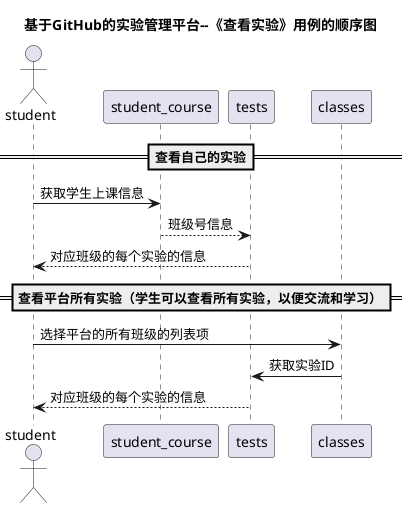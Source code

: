 @startuml
title 基于GitHub的实验管理平台--《查看实验》用例的顺序图
actor student
==查看自己的实验==
student -> student_course: 获取学生上课信息
student_course --> tests:班级号信息
tests --> student:对应班级的每个实验的信息
==查看平台所有实验（学生可以查看所有实验，以便交流和学习）==
student -> classes:选择平台的所有班级的列表项
classes -> tests:获取实验ID
tests --> student:对应班级的每个实验的信息
@enduml